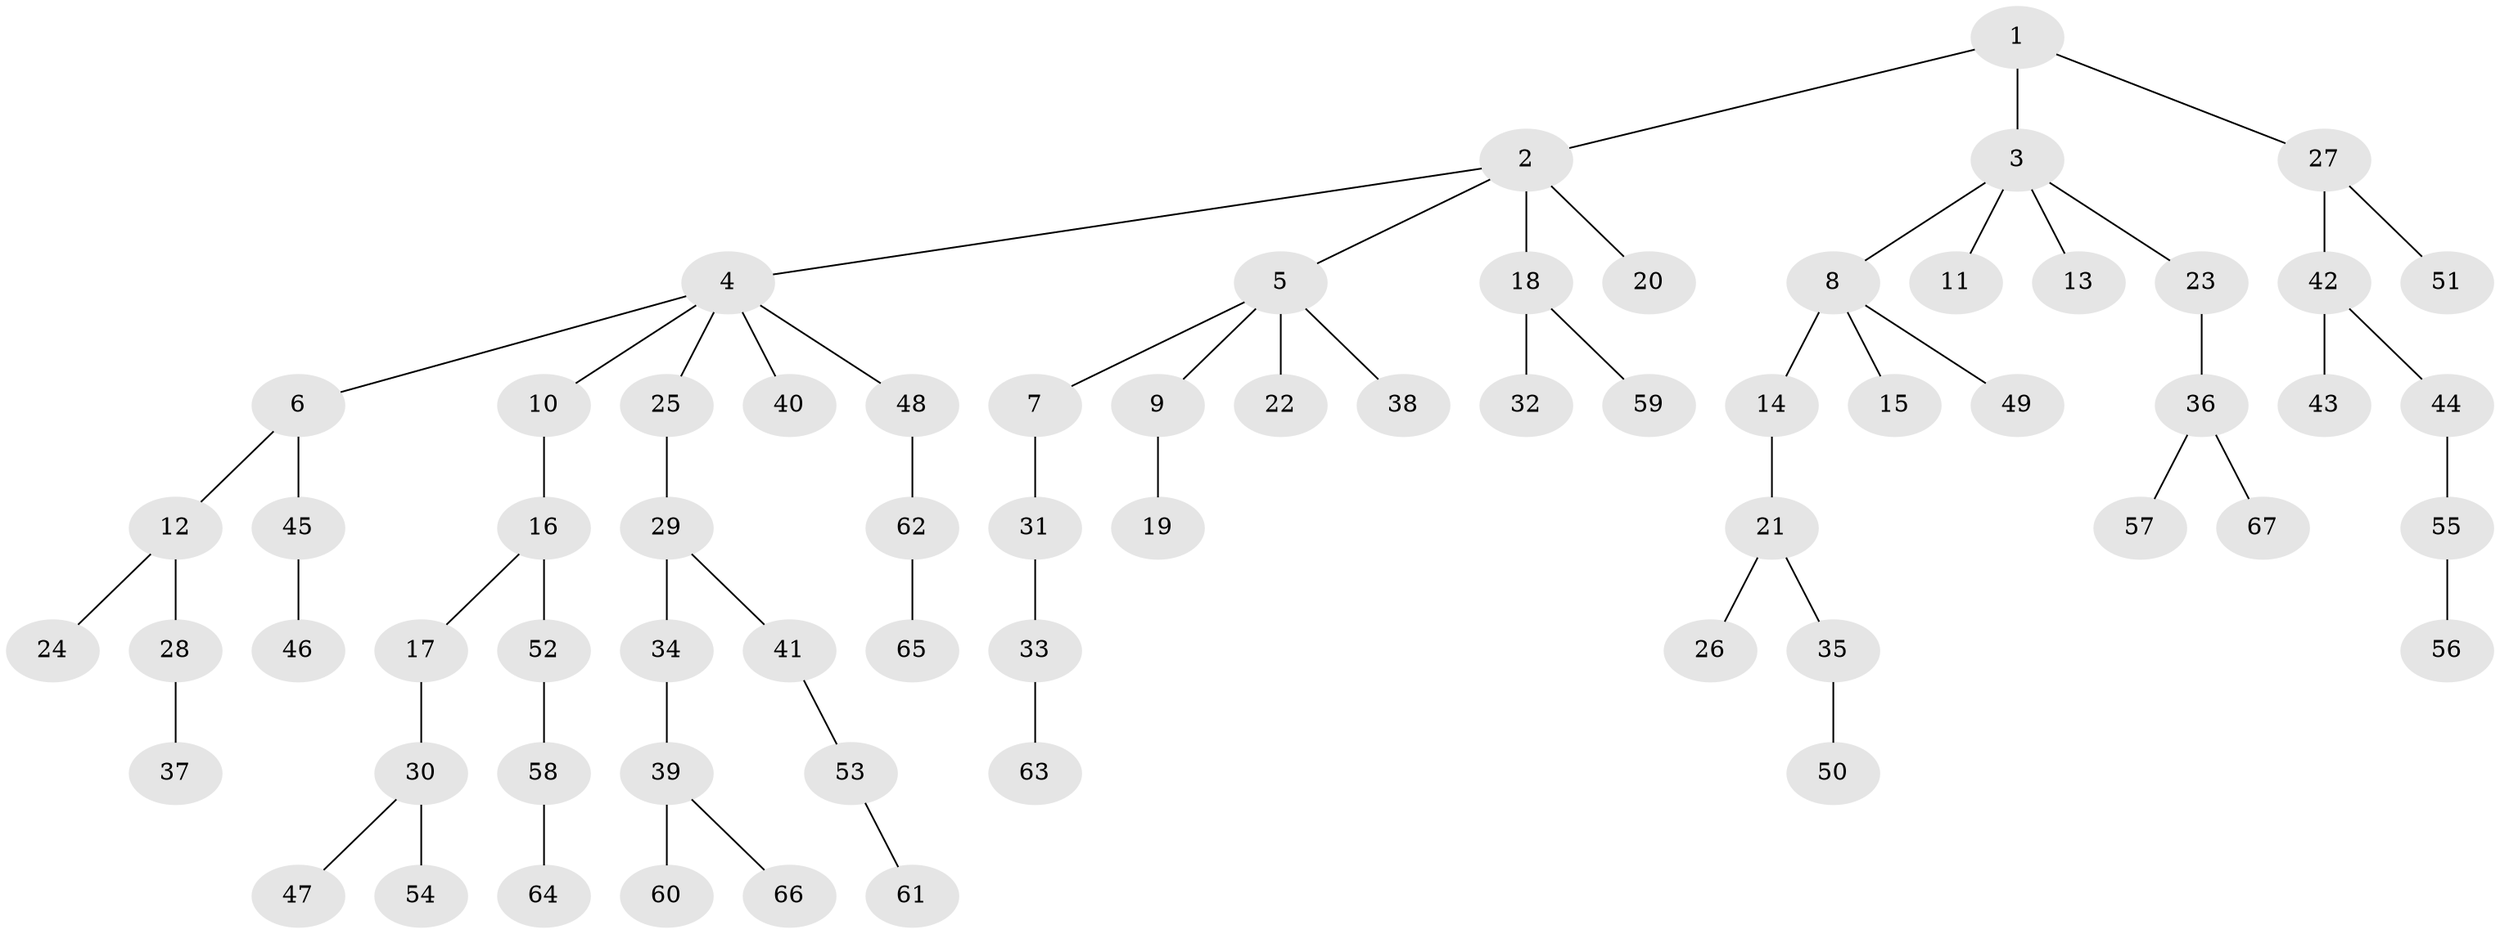 // coarse degree distribution, {6: 0.021739130434782608, 4: 0.021739130434782608, 5: 0.043478260869565216, 3: 0.15217391304347827, 2: 0.30434782608695654, 1: 0.45652173913043476}
// Generated by graph-tools (version 1.1) at 2025/19/03/04/25 18:19:10]
// undirected, 67 vertices, 66 edges
graph export_dot {
graph [start="1"]
  node [color=gray90,style=filled];
  1;
  2;
  3;
  4;
  5;
  6;
  7;
  8;
  9;
  10;
  11;
  12;
  13;
  14;
  15;
  16;
  17;
  18;
  19;
  20;
  21;
  22;
  23;
  24;
  25;
  26;
  27;
  28;
  29;
  30;
  31;
  32;
  33;
  34;
  35;
  36;
  37;
  38;
  39;
  40;
  41;
  42;
  43;
  44;
  45;
  46;
  47;
  48;
  49;
  50;
  51;
  52;
  53;
  54;
  55;
  56;
  57;
  58;
  59;
  60;
  61;
  62;
  63;
  64;
  65;
  66;
  67;
  1 -- 2;
  1 -- 3;
  1 -- 27;
  2 -- 4;
  2 -- 5;
  2 -- 18;
  2 -- 20;
  3 -- 8;
  3 -- 11;
  3 -- 13;
  3 -- 23;
  4 -- 6;
  4 -- 10;
  4 -- 25;
  4 -- 40;
  4 -- 48;
  5 -- 7;
  5 -- 9;
  5 -- 22;
  5 -- 38;
  6 -- 12;
  6 -- 45;
  7 -- 31;
  8 -- 14;
  8 -- 15;
  8 -- 49;
  9 -- 19;
  10 -- 16;
  12 -- 24;
  12 -- 28;
  14 -- 21;
  16 -- 17;
  16 -- 52;
  17 -- 30;
  18 -- 32;
  18 -- 59;
  21 -- 26;
  21 -- 35;
  23 -- 36;
  25 -- 29;
  27 -- 42;
  27 -- 51;
  28 -- 37;
  29 -- 34;
  29 -- 41;
  30 -- 47;
  30 -- 54;
  31 -- 33;
  33 -- 63;
  34 -- 39;
  35 -- 50;
  36 -- 57;
  36 -- 67;
  39 -- 60;
  39 -- 66;
  41 -- 53;
  42 -- 43;
  42 -- 44;
  44 -- 55;
  45 -- 46;
  48 -- 62;
  52 -- 58;
  53 -- 61;
  55 -- 56;
  58 -- 64;
  62 -- 65;
}
